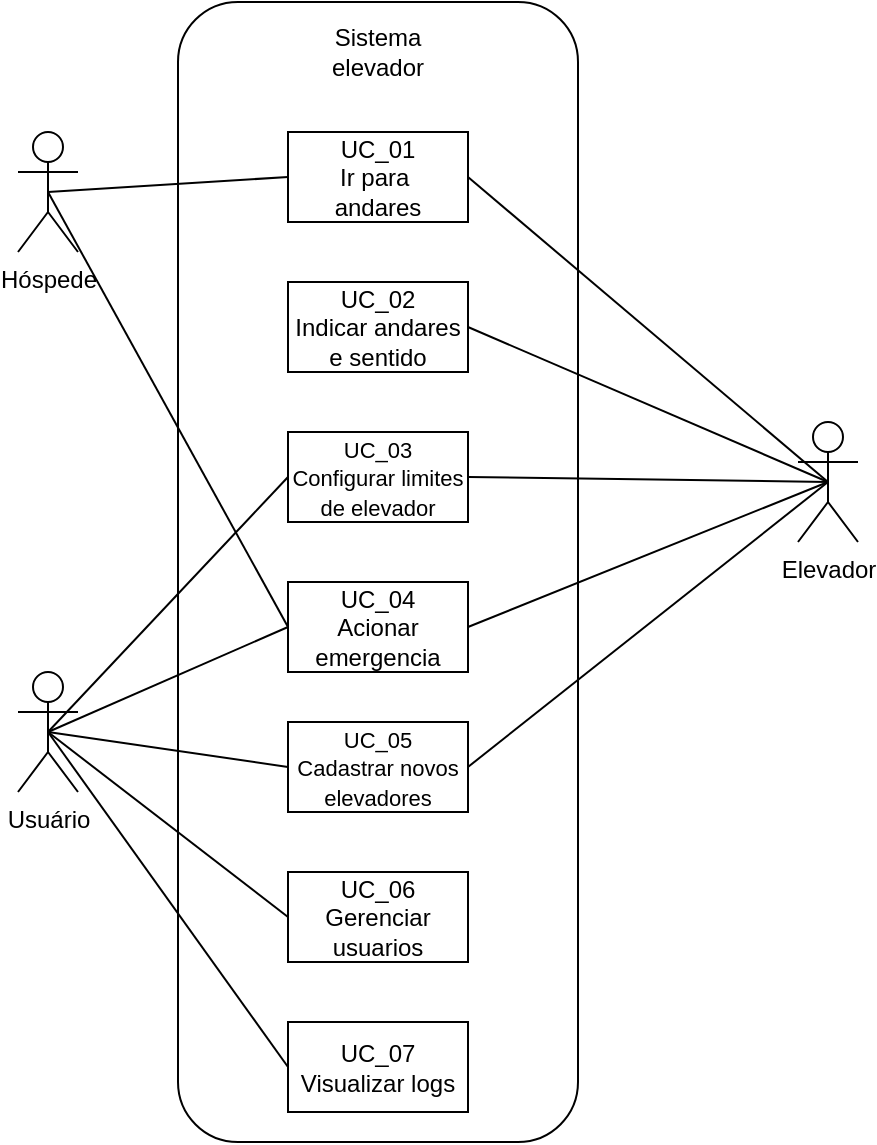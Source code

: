 <mxfile version="24.8.3">
  <diagram name="Página-1" id="L_BWk9udKe1-PGriOnHT">
    <mxGraphModel dx="1395" dy="643" grid="1" gridSize="10" guides="1" tooltips="1" connect="1" arrows="1" fold="1" page="1" pageScale="1" pageWidth="827" pageHeight="1169" math="0" shadow="0">
      <root>
        <mxCell id="0" />
        <mxCell id="1" parent="0" />
        <mxCell id="JGx-ZG4QfpLHqLKds4Qj-1" value="" style="rounded=1;whiteSpace=wrap;html=1;arcSize=15;" vertex="1" parent="1">
          <mxGeometry x="330" y="10" width="200" height="570" as="geometry" />
        </mxCell>
        <mxCell id="JGx-ZG4QfpLHqLKds4Qj-2" value="Hóspede" style="shape=umlActor;verticalLabelPosition=bottom;verticalAlign=top;html=1;outlineConnect=0;" vertex="1" parent="1">
          <mxGeometry x="250" y="75" width="30" height="60" as="geometry" />
        </mxCell>
        <mxCell id="JGx-ZG4QfpLHqLKds4Qj-3" value="Usuário" style="shape=umlActor;verticalLabelPosition=bottom;verticalAlign=top;html=1;outlineConnect=0;" vertex="1" parent="1">
          <mxGeometry x="250" y="345" width="30" height="60" as="geometry" />
        </mxCell>
        <mxCell id="JGx-ZG4QfpLHqLKds4Qj-6" value="Elevador" style="shape=umlActor;verticalLabelPosition=bottom;verticalAlign=top;html=1;outlineConnect=0;" vertex="1" parent="1">
          <mxGeometry x="640" y="220" width="30" height="60" as="geometry" />
        </mxCell>
        <mxCell id="JGx-ZG4QfpLHqLKds4Qj-7" value="Sistema elevador" style="text;html=1;align=center;verticalAlign=middle;whiteSpace=wrap;rounded=0;" vertex="1" parent="1">
          <mxGeometry x="400" y="20" width="60" height="30" as="geometry" />
        </mxCell>
        <mxCell id="JGx-ZG4QfpLHqLKds4Qj-8" value="UC_01&lt;div&gt;Ir para&amp;nbsp;&lt;div&gt;andares&lt;/div&gt;&lt;/div&gt;" style="rounded=0;whiteSpace=wrap;html=1;" vertex="1" parent="1">
          <mxGeometry x="385" y="75" width="90" height="45" as="geometry" />
        </mxCell>
        <mxCell id="JGx-ZG4QfpLHqLKds4Qj-9" value="UC_02&lt;div&gt;Indicar andares&lt;/div&gt;&lt;div&gt;e sentido&lt;/div&gt;" style="rounded=0;whiteSpace=wrap;html=1;" vertex="1" parent="1">
          <mxGeometry x="385" y="150" width="90" height="45" as="geometry" />
        </mxCell>
        <mxCell id="JGx-ZG4QfpLHqLKds4Qj-10" value="&lt;font style=&quot;font-size: 11px;&quot;&gt;UC_03&lt;/font&gt;&lt;div&gt;&lt;font style=&quot;font-size: 11px;&quot;&gt;Configurar limites de elevador&lt;/font&gt;&lt;/div&gt;" style="rounded=0;whiteSpace=wrap;html=1;" vertex="1" parent="1">
          <mxGeometry x="385" y="225" width="90" height="45" as="geometry" />
        </mxCell>
        <mxCell id="JGx-ZG4QfpLHqLKds4Qj-11" value="UC_04&lt;div&gt;Acionar&lt;/div&gt;&lt;div&gt;emergencia&lt;/div&gt;" style="rounded=0;whiteSpace=wrap;html=1;" vertex="1" parent="1">
          <mxGeometry x="385" y="300" width="90" height="45" as="geometry" />
        </mxCell>
        <mxCell id="JGx-ZG4QfpLHqLKds4Qj-12" value="&lt;font style=&quot;font-size: 11px;&quot;&gt;UC_05&lt;/font&gt;&lt;div&gt;&lt;font style=&quot;font-size: 11px;&quot;&gt;Cadastrar novos elevadores&lt;/font&gt;&lt;/div&gt;" style="rounded=0;whiteSpace=wrap;html=1;" vertex="1" parent="1">
          <mxGeometry x="385" y="370" width="90" height="45" as="geometry" />
        </mxCell>
        <mxCell id="JGx-ZG4QfpLHqLKds4Qj-13" value="UC_06&lt;div&gt;Gerenciar usuarios&lt;/div&gt;" style="rounded=0;whiteSpace=wrap;html=1;" vertex="1" parent="1">
          <mxGeometry x="385" y="445" width="90" height="45" as="geometry" />
        </mxCell>
        <mxCell id="JGx-ZG4QfpLHqLKds4Qj-14" value="UC_07&lt;div&gt;Visualizar logs&lt;/div&gt;" style="rounded=0;whiteSpace=wrap;html=1;" vertex="1" parent="1">
          <mxGeometry x="385" y="520" width="90" height="45" as="geometry" />
        </mxCell>
        <mxCell id="JGx-ZG4QfpLHqLKds4Qj-16" value="" style="endArrow=none;html=1;rounded=0;exitX=0.5;exitY=0.5;exitDx=0;exitDy=0;exitPerimeter=0;entryX=0;entryY=0.5;entryDx=0;entryDy=0;endFill=0;" edge="1" parent="1" source="JGx-ZG4QfpLHqLKds4Qj-2" target="JGx-ZG4QfpLHqLKds4Qj-8">
          <mxGeometry width="50" height="50" relative="1" as="geometry">
            <mxPoint x="410" y="320" as="sourcePoint" />
            <mxPoint x="460" y="270" as="targetPoint" />
          </mxGeometry>
        </mxCell>
        <mxCell id="JGx-ZG4QfpLHqLKds4Qj-17" value="" style="endArrow=none;html=1;rounded=0;exitX=0.5;exitY=0.5;exitDx=0;exitDy=0;exitPerimeter=0;entryX=1;entryY=0.5;entryDx=0;entryDy=0;endFill=0;" edge="1" parent="1" source="JGx-ZG4QfpLHqLKds4Qj-6" target="JGx-ZG4QfpLHqLKds4Qj-8">
          <mxGeometry width="50" height="50" relative="1" as="geometry">
            <mxPoint x="410" y="320" as="sourcePoint" />
            <mxPoint x="460" y="270" as="targetPoint" />
          </mxGeometry>
        </mxCell>
        <mxCell id="JGx-ZG4QfpLHqLKds4Qj-18" value="" style="endArrow=none;html=1;rounded=0;entryX=0.5;entryY=0.5;entryDx=0;entryDy=0;entryPerimeter=0;exitX=1;exitY=0.5;exitDx=0;exitDy=0;" edge="1" parent="1" source="JGx-ZG4QfpLHqLKds4Qj-9" target="JGx-ZG4QfpLHqLKds4Qj-6">
          <mxGeometry width="50" height="50" relative="1" as="geometry">
            <mxPoint x="410" y="320" as="sourcePoint" />
            <mxPoint x="460" y="270" as="targetPoint" />
          </mxGeometry>
        </mxCell>
        <mxCell id="JGx-ZG4QfpLHqLKds4Qj-19" value="" style="endArrow=none;html=1;rounded=0;exitX=0.5;exitY=0.5;exitDx=0;exitDy=0;exitPerimeter=0;entryX=0;entryY=0.5;entryDx=0;entryDy=0;" edge="1" parent="1" source="JGx-ZG4QfpLHqLKds4Qj-3" target="JGx-ZG4QfpLHqLKds4Qj-11">
          <mxGeometry width="50" height="50" relative="1" as="geometry">
            <mxPoint x="410" y="320" as="sourcePoint" />
            <mxPoint x="460" y="270" as="targetPoint" />
          </mxGeometry>
        </mxCell>
        <mxCell id="JGx-ZG4QfpLHqLKds4Qj-20" value="" style="endArrow=none;html=1;rounded=0;exitX=0.5;exitY=0.5;exitDx=0;exitDy=0;exitPerimeter=0;entryX=0;entryY=0.5;entryDx=0;entryDy=0;" edge="1" parent="1" source="JGx-ZG4QfpLHqLKds4Qj-3" target="JGx-ZG4QfpLHqLKds4Qj-12">
          <mxGeometry width="50" height="50" relative="1" as="geometry">
            <mxPoint x="410" y="320" as="sourcePoint" />
            <mxPoint x="460" y="270" as="targetPoint" />
          </mxGeometry>
        </mxCell>
        <mxCell id="JGx-ZG4QfpLHqLKds4Qj-21" value="" style="endArrow=none;html=1;rounded=0;exitX=0.5;exitY=0.5;exitDx=0;exitDy=0;exitPerimeter=0;entryX=0;entryY=0.5;entryDx=0;entryDy=0;" edge="1" parent="1" source="JGx-ZG4QfpLHqLKds4Qj-3" target="JGx-ZG4QfpLHqLKds4Qj-13">
          <mxGeometry width="50" height="50" relative="1" as="geometry">
            <mxPoint x="410" y="320" as="sourcePoint" />
            <mxPoint x="460" y="270" as="targetPoint" />
          </mxGeometry>
        </mxCell>
        <mxCell id="JGx-ZG4QfpLHqLKds4Qj-22" value="" style="endArrow=none;html=1;rounded=0;exitX=0.5;exitY=0.5;exitDx=0;exitDy=0;exitPerimeter=0;entryX=0;entryY=0.5;entryDx=0;entryDy=0;" edge="1" parent="1" source="JGx-ZG4QfpLHqLKds4Qj-3" target="JGx-ZG4QfpLHqLKds4Qj-14">
          <mxGeometry width="50" height="50" relative="1" as="geometry">
            <mxPoint x="410" y="320" as="sourcePoint" />
            <mxPoint x="460" y="270" as="targetPoint" />
          </mxGeometry>
        </mxCell>
        <mxCell id="JGx-ZG4QfpLHqLKds4Qj-23" value="" style="endArrow=none;html=1;rounded=0;exitX=0.5;exitY=0.5;exitDx=0;exitDy=0;exitPerimeter=0;entryX=0;entryY=0.5;entryDx=0;entryDy=0;" edge="1" parent="1" source="JGx-ZG4QfpLHqLKds4Qj-3" target="JGx-ZG4QfpLHqLKds4Qj-10">
          <mxGeometry width="50" height="50" relative="1" as="geometry">
            <mxPoint x="410" y="320" as="sourcePoint" />
            <mxPoint x="460" y="270" as="targetPoint" />
          </mxGeometry>
        </mxCell>
        <mxCell id="JGx-ZG4QfpLHqLKds4Qj-24" value="" style="endArrow=none;html=1;rounded=0;exitX=0.5;exitY=0.5;exitDx=0;exitDy=0;exitPerimeter=0;entryX=0;entryY=0.5;entryDx=0;entryDy=0;" edge="1" parent="1" source="JGx-ZG4QfpLHqLKds4Qj-2" target="JGx-ZG4QfpLHqLKds4Qj-11">
          <mxGeometry width="50" height="50" relative="1" as="geometry">
            <mxPoint x="410" y="320" as="sourcePoint" />
            <mxPoint x="460" y="270" as="targetPoint" />
          </mxGeometry>
        </mxCell>
        <mxCell id="JGx-ZG4QfpLHqLKds4Qj-25" value="" style="endArrow=none;html=1;rounded=0;entryX=0.5;entryY=0.5;entryDx=0;entryDy=0;entryPerimeter=0;exitX=1;exitY=0.5;exitDx=0;exitDy=0;" edge="1" parent="1" source="JGx-ZG4QfpLHqLKds4Qj-11" target="JGx-ZG4QfpLHqLKds4Qj-6">
          <mxGeometry width="50" height="50" relative="1" as="geometry">
            <mxPoint x="410" y="320" as="sourcePoint" />
            <mxPoint x="460" y="270" as="targetPoint" />
          </mxGeometry>
        </mxCell>
        <mxCell id="JGx-ZG4QfpLHqLKds4Qj-26" value="" style="endArrow=none;html=1;rounded=0;exitX=1;exitY=0.5;exitDx=0;exitDy=0;entryX=0.5;entryY=0.5;entryDx=0;entryDy=0;entryPerimeter=0;" edge="1" parent="1" source="JGx-ZG4QfpLHqLKds4Qj-12" target="JGx-ZG4QfpLHqLKds4Qj-6">
          <mxGeometry width="50" height="50" relative="1" as="geometry">
            <mxPoint x="690" y="320" as="sourcePoint" />
            <mxPoint x="740" y="270" as="targetPoint" />
          </mxGeometry>
        </mxCell>
        <mxCell id="JGx-ZG4QfpLHqLKds4Qj-27" value="" style="endArrow=none;html=1;rounded=0;exitX=1;exitY=0.5;exitDx=0;exitDy=0;entryX=0.5;entryY=0.5;entryDx=0;entryDy=0;entryPerimeter=0;" edge="1" parent="1" source="JGx-ZG4QfpLHqLKds4Qj-10" target="JGx-ZG4QfpLHqLKds4Qj-6">
          <mxGeometry width="50" height="50" relative="1" as="geometry">
            <mxPoint x="690" y="320" as="sourcePoint" />
            <mxPoint x="740" y="270" as="targetPoint" />
          </mxGeometry>
        </mxCell>
      </root>
    </mxGraphModel>
  </diagram>
</mxfile>
